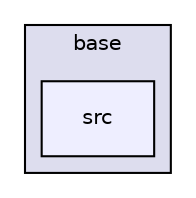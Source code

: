 digraph "src" {
  compound=true
  node [ fontsize="10", fontname="Helvetica"];
  edge [ labelfontsize="10", labelfontname="Helvetica"];
  subgraph clusterdir_e914ee4d4a44400f1fdb170cb4ead18a {
    graph [ bgcolor="#ddddee", pencolor="black", label="base" fontname="Helvetica", fontsize="10", URL="dir_e914ee4d4a44400f1fdb170cb4ead18a.html"]
  dir_97935065a72327c6c98abf85f17f3505 [shape=box, label="src", style="filled", fillcolor="#eeeeff", pencolor="black", URL="dir_97935065a72327c6c98abf85f17f3505.html"];
  }
}
